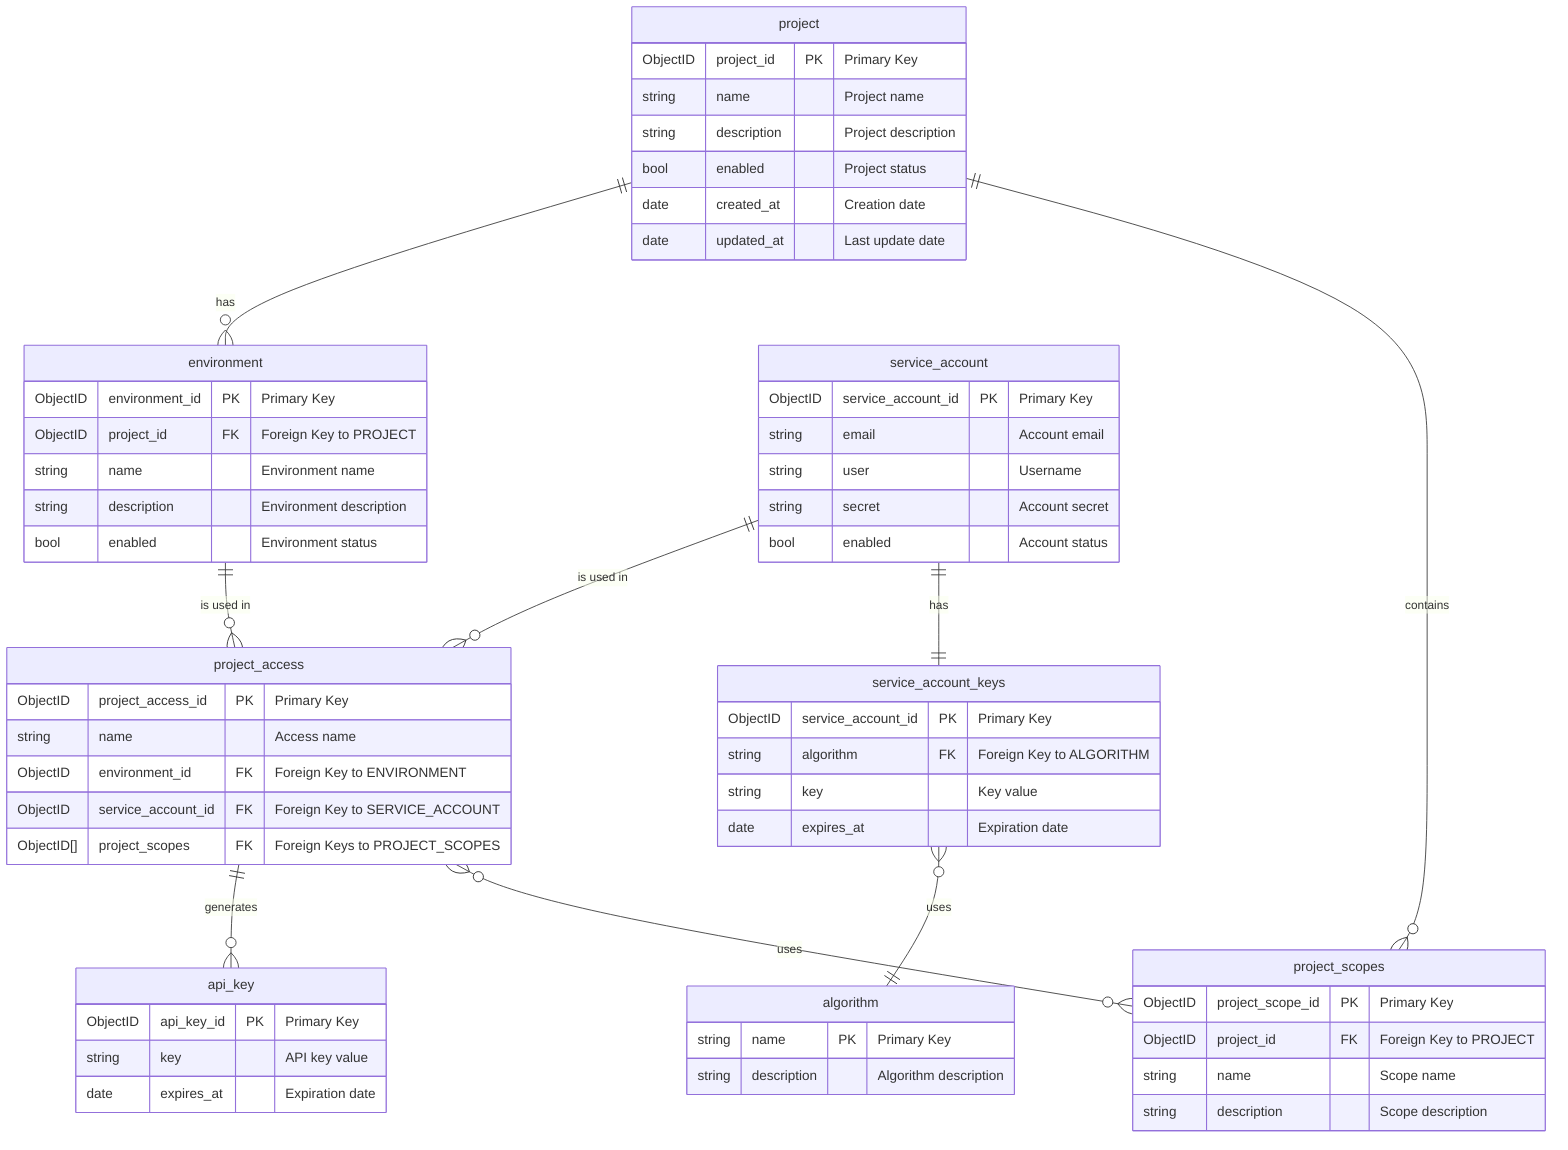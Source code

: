 erDiagram
    algorithm {
        string name PK "Primary Key"
        string description "Algorithm description"
    }

    api_key {
        ObjectID api_key_id PK "Primary Key"
        string key "API key value"
        date expires_at "Expiration date"
    }

    environment {
        ObjectID environment_id PK "Primary Key"
        ObjectID project_id FK "Foreign Key to PROJECT"
        string name "Environment name"
        string description "Environment description"
        bool enabled "Environment status"
    }

    project {
        ObjectID project_id PK "Primary Key"
        string name "Project name"
        string description "Project description"
        bool enabled "Project status"
        date created_at "Creation date"
        date updated_at "Last update date"
    }

    project_access {
        ObjectID project_access_id PK "Primary Key"
        string name "Access name"
        ObjectID environment_id FK "Foreign Key to ENVIRONMENT"
        ObjectID service_account_id FK "Foreign Key to SERVICE_ACCOUNT"
        ObjectID[] project_scopes FK "Foreign Keys to PROJECT_SCOPES"
    }

    project_scopes {
        ObjectID project_scope_id PK "Primary Key"
        ObjectID project_id FK "Foreign Key to PROJECT"
        string name "Scope name"
        string description "Scope description"
    }

    service_account {
        ObjectID service_account_id PK "Primary Key"
        string email "Account email"
        string user "Username"
        string secret "Account secret"
        bool enabled "Account status"
    }

    service_account_keys {
        ObjectID service_account_id PK "Primary Key"
        string algorithm FK "Foreign Key to ALGORITHM"
        string key "Key value"
        date expires_at "Expiration date"
    }

    project ||--o{ environment : "has"
    project ||--o{ project_scopes : "contains"
    service_account ||--o{ project_access : "is used in"
    service_account ||--|| service_account_keys : "has"
    environment ||--o{ project_access : "is used in"
    project_access ||--o{ api_key : "generates"
    project_access }o--o{ project_scopes : "uses"
    service_account_keys }o--|| algorithm : "uses"